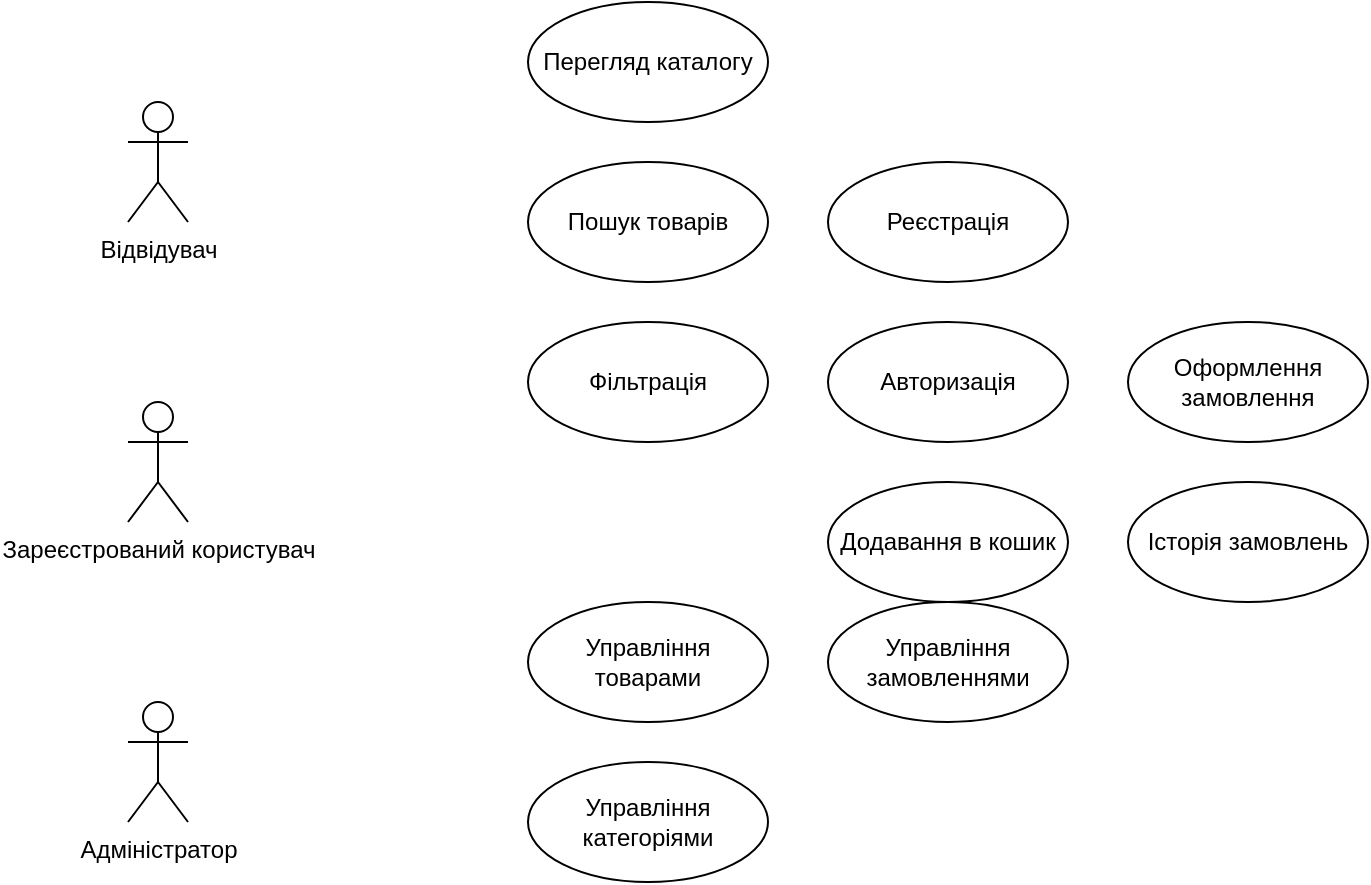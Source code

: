<?xml version="1.0" encoding="UTF-8"?>
<mxfile version="24.6.4" type="device" pages="9">
  <diagram id="usecase" name="Діаграма прецедентів системи ТехноСвіт">
    <mxGraphModel dx="1422" dy="827" grid="1" gridSize="10" guides="1" tooltips="1" connect="1" arrows="1" fold="1" page="1" pageScale="1" pageWidth="827" pageHeight="1169" math="0" shadow="0">
      <root>
        <mxCell id="0"/>
        <mxCell id="1" parent="0"/>
        <mxCell id="3" value="Відвідувач" style="shape=umlActor;verticalLabelPosition=bottom;verticalAlign=top;html=1;outlineConnect=0;" vertex="1" parent="1">
          <mxGeometry x="50" y="150" width="30" height="60" as="geometry"/>
        </mxCell><mxCell id="5" value="Зареєстрований
користувач" style="shape=umlActor;verticalLabelPosition=bottom;verticalAlign=top;html=1;outlineConnect=0;" vertex="1" parent="1">
          <mxGeometry x="50" y="300" width="30" height="60" as="geometry"/>
        </mxCell><mxCell id="7" value="Адміністратор" style="shape=umlActor;verticalLabelPosition=bottom;verticalAlign=top;html=1;outlineConnect=0;" vertex="1" parent="1">
          <mxGeometry x="50" y="450" width="30" height="60" as="geometry"/>
        </mxCell><mxCell id="8" value="Перегляд каталогу" style="ellipse;whiteSpace=wrap;html=1;" vertex="1" parent="1">
          <mxGeometry x="250" y="100" width="120" height="60" as="geometry"/>
        </mxCell><mxCell id="9" value="Пошук товарів" style="ellipse;whiteSpace=wrap;html=1;" vertex="1" parent="1">
          <mxGeometry x="250" y="180" width="120" height="60" as="geometry"/>
        </mxCell><mxCell id="10" value="Фільтрація" style="ellipse;whiteSpace=wrap;html=1;" vertex="1" parent="1">
          <mxGeometry x="250" y="260" width="120" height="60" as="geometry"/>
        </mxCell><mxCell id="11" value="Реєстрація" style="ellipse;whiteSpace=wrap;html=1;" vertex="1" parent="1">
          <mxGeometry x="400" y="180" width="120" height="60" as="geometry"/>
        </mxCell><mxCell id="12" value="Авторизація" style="ellipse;whiteSpace=wrap;html=1;" vertex="1" parent="1">
          <mxGeometry x="400" y="260" width="120" height="60" as="geometry"/>
        </mxCell><mxCell id="13" value="Додавання в кошик" style="ellipse;whiteSpace=wrap;html=1;" vertex="1" parent="1">
          <mxGeometry x="400" y="340" width="120" height="60" as="geometry"/>
        </mxCell><mxCell id="14" value="Оформлення замовлення" style="ellipse;whiteSpace=wrap;html=1;" vertex="1" parent="1">
          <mxGeometry x="550" y="260" width="120" height="60" as="geometry"/>
        </mxCell><mxCell id="15" value="Історія замовлень" style="ellipse;whiteSpace=wrap;html=1;" vertex="1" parent="1">
          <mxGeometry x="550" y="340" width="120" height="60" as="geometry"/>
        </mxCell><mxCell id="16" value="Управління товарами" style="ellipse;whiteSpace=wrap;html=1;" vertex="1" parent="1">
          <mxGeometry x="250" y="400" width="120" height="60" as="geometry"/>
        </mxCell><mxCell id="17" value="Управління категоріями" style="ellipse;whiteSpace=wrap;html=1;" vertex="1" parent="1">
          <mxGeometry x="250" y="480" width="120" height="60" as="geometry"/>
        </mxCell><mxCell id="18" value="Управління замовленнями" style="ellipse;whiteSpace=wrap;html=1;" vertex="1" parent="1">
          <mxGeometry x="400" y="400" width="120" height="60" as="geometry"/>
        </mxCell>
      </root>
    </mxGraphModel>
  </diagram>
<diagram id="er" name="ER-діаграма бази даних системи">
    <mxGraphModel dx="1422" dy="827" grid="1" gridSize="10" guides="1" tooltips="1" connect="1" arrows="1" fold="1" page="1" pageScale="1" pageWidth="827" pageHeight="1169" math="0" shadow="0">
      <root>
        <mxCell id="0"/>
        <mxCell id="1" parent="0"/>
        <mxCell id="19" value="Users" style="swimlane;fontStyle=0;childLayout=stackLayout;horizontal=1;startSize=26;horizontalStack=0;resizeParent=1;resizeParentMax=0;resizeLast=0;collapsible=1;marginBottom=0;align=center;fontSize=14;" vertex="1" parent="1">
          <mxGeometry x="50" y="50" width="200" height="208" as="geometry"/>
        </mxCell><mxCell id="20" value="id (PK, INT)" style="text;strokeColor=none;fillColor=none;spacingLeft=4;spacingRight=4;overflow=hidden;rotatable=0;points=[[0,0.5],[1,0.5]];portConstraint=eastwest;fontSize=12;fontStyle=4;" vertex="1" parent="12">
              <mxGeometry y="26" width="200" height="26" as="geometry"/>
            </mxCell><mxCell id="21" value="name (VARCHAR)" style="text;strokeColor=none;fillColor=none;spacingLeft=4;spacingRight=4;overflow=hidden;rotatable=0;points=[[0,0.5],[1,0.5]];portConstraint=eastwest;fontSize=12;" vertex="1" parent="14">
              <mxGeometry y="52" width="200" height="26" as="geometry"/>
            </mxCell><mxCell id="22" value="email (VARCHAR, UNIQUE)" style="text;strokeColor=none;fillColor=none;spacingLeft=4;spacingRight=4;overflow=hidden;rotatable=0;points=[[0,0.5],[1,0.5]];portConstraint=eastwest;fontSize=12;" vertex="1" parent="16">
              <mxGeometry y="78" width="200" height="26" as="geometry"/>
            </mxCell><mxCell id="23" value="password (VARCHAR)" style="text;strokeColor=none;fillColor=none;spacingLeft=4;spacingRight=4;overflow=hidden;rotatable=0;points=[[0,0.5],[1,0.5]];portConstraint=eastwest;fontSize=12;" vertex="1" parent="18">
              <mxGeometry y="104" width="200" height="26" as="geometry"/>
            </mxCell><mxCell id="24" value="is_admin (BOOLEAN)" style="text;strokeColor=none;fillColor=none;spacingLeft=4;spacingRight=4;overflow=hidden;rotatable=0;points=[[0,0.5],[1,0.5]];portConstraint=eastwest;fontSize=12;" vertex="1" parent="20">
              <mxGeometry y="130" width="200" height="26" as="geometry"/>
            </mxCell><mxCell id="25" value="created_at (TIMESTAMP)" style="text;strokeColor=none;fillColor=none;spacingLeft=4;spacingRight=4;overflow=hidden;rotatable=0;points=[[0,0.5],[1,0.5]];portConstraint=eastwest;fontSize=12;" vertex="1" parent="22">
              <mxGeometry y="156" width="200" height="26" as="geometry"/>
            </mxCell><mxCell id="26" value="updated_at (TIMESTAMP)" style="text;strokeColor=none;fillColor=none;spacingLeft=4;spacingRight=4;overflow=hidden;rotatable=0;points=[[0,0.5],[1,0.5]];portConstraint=eastwest;fontSize=12;" vertex="1" parent="24">
              <mxGeometry y="182" width="200" height="26" as="geometry"/>
            </mxCell><mxCell id="27" value="Categories" style="swimlane;fontStyle=0;childLayout=stackLayout;horizontal=1;startSize=26;horizontalStack=0;resizeParent=1;resizeParentMax=0;resizeLast=0;collapsible=1;marginBottom=0;align=center;fontSize=14;" vertex="1" parent="1">
          <mxGeometry x="300" y="50" width="200" height="286" as="geometry"/>
        </mxCell><mxCell id="28" value="id (PK, INT)" style="text;strokeColor=none;fillColor=none;spacingLeft=4;spacingRight=4;overflow=hidden;rotatable=0;points=[[0,0.5],[1,0.5]];portConstraint=eastwest;fontSize=12;fontStyle=4;" vertex="1" parent="17">
              <mxGeometry y="26" width="200" height="26" as="geometry"/>
            </mxCell><mxCell id="29" value="name_uk (VARCHAR)" style="text;strokeColor=none;fillColor=none;spacingLeft=4;spacingRight=4;overflow=hidden;rotatable=0;points=[[0,0.5],[1,0.5]];portConstraint=eastwest;fontSize=12;" vertex="1" parent="19">
              <mxGeometry y="52" width="200" height="26" as="geometry"/>
            </mxCell><mxCell id="30" value="name_en (VARCHAR)" style="text;strokeColor=none;fillColor=none;spacingLeft=4;spacingRight=4;overflow=hidden;rotatable=0;points=[[0,0.5],[1,0.5]];portConstraint=eastwest;fontSize=12;" vertex="1" parent="21">
              <mxGeometry y="78" width="200" height="26" as="geometry"/>
            </mxCell><mxCell id="31" value="slug (VARCHAR, UNIQUE)" style="text;strokeColor=none;fillColor=none;spacingLeft=4;spacingRight=4;overflow=hidden;rotatable=0;points=[[0,0.5],[1,0.5]];portConstraint=eastwest;fontSize=12;" vertex="1" parent="23">
              <mxGeometry y="104" width="200" height="26" as="geometry"/>
            </mxCell><mxCell id="32" value="description_uk (TEXT)" style="text;strokeColor=none;fillColor=none;spacingLeft=4;spacingRight=4;overflow=hidden;rotatable=0;points=[[0,0.5],[1,0.5]];portConstraint=eastwest;fontSize=12;" vertex="1" parent="25">
              <mxGeometry y="130" width="200" height="26" as="geometry"/>
            </mxCell><mxCell id="33" value="description_en (TEXT)" style="text;strokeColor=none;fillColor=none;spacingLeft=4;spacingRight=4;overflow=hidden;rotatable=0;points=[[0,0.5],[1,0.5]];portConstraint=eastwest;fontSize=12;" vertex="1" parent="27">
              <mxGeometry y="156" width="200" height="26" as="geometry"/>
            </mxCell><mxCell id="34" value="is_active (BOOLEAN)" style="text;strokeColor=none;fillColor=none;spacingLeft=4;spacingRight=4;overflow=hidden;rotatable=0;points=[[0,0.5],[1,0.5]];portConstraint=eastwest;fontSize=12;" vertex="1" parent="29">
              <mxGeometry y="182" width="200" height="26" as="geometry"/>
            </mxCell><mxCell id="35" value="sort_order (INT)" style="text;strokeColor=none;fillColor=none;spacingLeft=4;spacingRight=4;overflow=hidden;rotatable=0;points=[[0,0.5],[1,0.5]];portConstraint=eastwest;fontSize=12;" vertex="1" parent="31">
              <mxGeometry y="208" width="200" height="26" as="geometry"/>
            </mxCell><mxCell id="36" value="created_at (TIMESTAMP)" style="text;strokeColor=none;fillColor=none;spacingLeft=4;spacingRight=4;overflow=hidden;rotatable=0;points=[[0,0.5],[1,0.5]];portConstraint=eastwest;fontSize=12;" vertex="1" parent="33">
              <mxGeometry y="234" width="200" height="26" as="geometry"/>
            </mxCell><mxCell id="37" value="updated_at (TIMESTAMP)" style="text;strokeColor=none;fillColor=none;spacingLeft=4;spacingRight=4;overflow=hidden;rotatable=0;points=[[0,0.5],[1,0.5]];portConstraint=eastwest;fontSize=12;" vertex="1" parent="35">
              <mxGeometry y="260" width="200" height="26" as="geometry"/>
            </mxCell><mxCell id="38" value="Products" style="swimlane;fontStyle=0;childLayout=stackLayout;horizontal=1;startSize=26;horizontalStack=0;resizeParent=1;resizeParentMax=0;resizeLast=0;collapsible=1;marginBottom=0;align=center;fontSize=14;" vertex="1" parent="1">
          <mxGeometry x="550" y="50" width="200" height="286" as="geometry"/>
        </mxCell><mxCell id="39" value="id (PK, INT)" style="text;strokeColor=none;fillColor=none;spacingLeft=4;spacingRight=4;overflow=hidden;rotatable=0;points=[[0,0.5],[1,0.5]];portConstraint=eastwest;fontSize=12;fontStyle=4;" vertex="1" parent="28">
              <mxGeometry y="26" width="200" height="26" as="geometry"/>
            </mxCell><mxCell id="40" value="category_id (FK, INT)" style="text;strokeColor=none;fillColor=none;spacingLeft=4;spacingRight=4;overflow=hidden;rotatable=0;points=[[0,0.5],[1,0.5]];portConstraint=eastwest;fontSize=12;fontStyle=2;" vertex="1" parent="30">
              <mxGeometry y="52" width="200" height="26" as="geometry"/>
            </mxCell><mxCell id="41" value="name_uk (VARCHAR)" style="text;strokeColor=none;fillColor=none;spacingLeft=4;spacingRight=4;overflow=hidden;rotatable=0;points=[[0,0.5],[1,0.5]];portConstraint=eastwest;fontSize=12;" vertex="1" parent="32">
              <mxGeometry y="78" width="200" height="26" as="geometry"/>
            </mxCell><mxCell id="42" value="name_en (VARCHAR)" style="text;strokeColor=none;fillColor=none;spacingLeft=4;spacingRight=4;overflow=hidden;rotatable=0;points=[[0,0.5],[1,0.5]];portConstraint=eastwest;fontSize=12;" vertex="1" parent="34">
              <mxGeometry y="104" width="200" height="26" as="geometry"/>
            </mxCell><mxCell id="43" value="price (DECIMAL)" style="text;strokeColor=none;fillColor=none;spacingLeft=4;spacingRight=4;overflow=hidden;rotatable=0;points=[[0,0.5],[1,0.5]];portConstraint=eastwest;fontSize=12;" vertex="1" parent="36">
              <mxGeometry y="130" width="200" height="26" as="geometry"/>
            </mxCell><mxCell id="44" value="quantity (INT)" style="text;strokeColor=none;fillColor=none;spacingLeft=4;spacingRight=4;overflow=hidden;rotatable=0;points=[[0,0.5],[1,0.5]];portConstraint=eastwest;fontSize=12;" vertex="1" parent="38">
              <mxGeometry y="156" width="200" height="26" as="geometry"/>
            </mxCell><mxCell id="45" value="images (JSON)" style="text;strokeColor=none;fillColor=none;spacingLeft=4;spacingRight=4;overflow=hidden;rotatable=0;points=[[0,0.5],[1,0.5]];portConstraint=eastwest;fontSize=12;" vertex="1" parent="40">
              <mxGeometry y="182" width="200" height="26" as="geometry"/>
            </mxCell><mxCell id="46" value="is_active (BOOLEAN)" style="text;strokeColor=none;fillColor=none;spacingLeft=4;spacingRight=4;overflow=hidden;rotatable=0;points=[[0,0.5],[1,0.5]];portConstraint=eastwest;fontSize=12;" vertex="1" parent="42">
              <mxGeometry y="208" width="200" height="26" as="geometry"/>
            </mxCell><mxCell id="47" value="created_at (TIMESTAMP)" style="text;strokeColor=none;fillColor=none;spacingLeft=4;spacingRight=4;overflow=hidden;rotatable=0;points=[[0,0.5],[1,0.5]];portConstraint=eastwest;fontSize=12;" vertex="1" parent="44">
              <mxGeometry y="234" width="200" height="26" as="geometry"/>
            </mxCell><mxCell id="48" value="updated_at (TIMESTAMP)" style="text;strokeColor=none;fillColor=none;spacingLeft=4;spacingRight=4;overflow=hidden;rotatable=0;points=[[0,0.5],[1,0.5]];portConstraint=eastwest;fontSize=12;" vertex="1" parent="46">
              <mxGeometry y="260" width="200" height="26" as="geometry"/>
            </mxCell><mxCell id="49" value="Orders" style="swimlane;fontStyle=0;childLayout=stackLayout;horizontal=1;startSize=26;horizontalStack=0;resizeParent=1;resizeParentMax=0;resizeLast=0;collapsible=1;marginBottom=0;align=center;fontSize=14;" vertex="1" parent="1">
          <mxGeometry x="50" y="350" width="200" height="234" as="geometry"/>
        </mxCell><mxCell id="50" value="id (PK, INT)" style="text;strokeColor=none;fillColor=none;spacingLeft=4;spacingRight=4;overflow=hidden;rotatable=0;points=[[0,0.5],[1,0.5]];portConstraint=eastwest;fontSize=12;fontStyle=4;" vertex="1" parent="41">
              <mxGeometry y="26" width="200" height="26" as="geometry"/>
            </mxCell><mxCell id="51" value="user_id (FK, INT)" style="text;strokeColor=none;fillColor=none;spacingLeft=4;spacingRight=4;overflow=hidden;rotatable=0;points=[[0,0.5],[1,0.5]];portConstraint=eastwest;fontSize=12;fontStyle=2;" vertex="1" parent="43">
              <mxGeometry y="52" width="200" height="26" as="geometry"/>
            </mxCell><mxCell id="52" value="total_amount (DECIMAL)" style="text;strokeColor=none;fillColor=none;spacingLeft=4;spacingRight=4;overflow=hidden;rotatable=0;points=[[0,0.5],[1,0.5]];portConstraint=eastwest;fontSize=12;" vertex="1" parent="45">
              <mxGeometry y="78" width="200" height="26" as="geometry"/>
            </mxCell><mxCell id="53" value="status (ENUM)" style="text;strokeColor=none;fillColor=none;spacingLeft=4;spacingRight=4;overflow=hidden;rotatable=0;points=[[0,0.5],[1,0.5]];portConstraint=eastwest;fontSize=12;" vertex="1" parent="47">
              <mxGeometry y="104" width="200" height="26" as="geometry"/>
            </mxCell><mxCell id="54" value="customer_name (VARCHAR)" style="text;strokeColor=none;fillColor=none;spacingLeft=4;spacingRight=4;overflow=hidden;rotatable=0;points=[[0,0.5],[1,0.5]];portConstraint=eastwest;fontSize=12;" vertex="1" parent="49">
              <mxGeometry y="130" width="200" height="26" as="geometry"/>
            </mxCell><mxCell id="55" value="shipping_address (TEXT)" style="text;strokeColor=none;fillColor=none;spacingLeft=4;spacingRight=4;overflow=hidden;rotatable=0;points=[[0,0.5],[1,0.5]];portConstraint=eastwest;fontSize=12;" vertex="1" parent="51">
              <mxGeometry y="156" width="200" height="26" as="geometry"/>
            </mxCell><mxCell id="56" value="created_at (TIMESTAMP)" style="text;strokeColor=none;fillColor=none;spacingLeft=4;spacingRight=4;overflow=hidden;rotatable=0;points=[[0,0.5],[1,0.5]];portConstraint=eastwest;fontSize=12;" vertex="1" parent="53">
              <mxGeometry y="182" width="200" height="26" as="geometry"/>
            </mxCell><mxCell id="57" value="updated_at (TIMESTAMP)" style="text;strokeColor=none;fillColor=none;spacingLeft=4;spacingRight=4;overflow=hidden;rotatable=0;points=[[0,0.5],[1,0.5]];portConstraint=eastwest;fontSize=12;" vertex="1" parent="55">
              <mxGeometry y="208" width="200" height="26" as="geometry"/>
            </mxCell><mxCell id="58" value="Order_Items" style="swimlane;fontStyle=0;childLayout=stackLayout;horizontal=1;startSize=26;horizontalStack=0;resizeParent=1;resizeParentMax=0;resizeLast=0;collapsible=1;marginBottom=0;align=center;fontSize=14;" vertex="1" parent="1">
          <mxGeometry x="300" y="350" width="200" height="208" as="geometry"/>
        </mxCell><mxCell id="59" value="id (PK, INT)" style="text;strokeColor=none;fillColor=none;spacingLeft=4;spacingRight=4;overflow=hidden;rotatable=0;points=[[0,0.5],[1,0.5]];portConstraint=eastwest;fontSize=12;fontStyle=4;" vertex="1" parent="51">
              <mxGeometry y="26" width="200" height="26" as="geometry"/>
            </mxCell><mxCell id="60" value="order_id (FK, INT)" style="text;strokeColor=none;fillColor=none;spacingLeft=4;spacingRight=4;overflow=hidden;rotatable=0;points=[[0,0.5],[1,0.5]];portConstraint=eastwest;fontSize=12;fontStyle=2;" vertex="1" parent="53">
              <mxGeometry y="52" width="200" height="26" as="geometry"/>
            </mxCell><mxCell id="61" value="product_id (FK, INT)" style="text;strokeColor=none;fillColor=none;spacingLeft=4;spacingRight=4;overflow=hidden;rotatable=0;points=[[0,0.5],[1,0.5]];portConstraint=eastwest;fontSize=12;fontStyle=2;" vertex="1" parent="55">
              <mxGeometry y="78" width="200" height="26" as="geometry"/>
            </mxCell><mxCell id="62" value="quantity (INT)" style="text;strokeColor=none;fillColor=none;spacingLeft=4;spacingRight=4;overflow=hidden;rotatable=0;points=[[0,0.5],[1,0.5]];portConstraint=eastwest;fontSize=12;" vertex="1" parent="57">
              <mxGeometry y="104" width="200" height="26" as="geometry"/>
            </mxCell><mxCell id="63" value="price (DECIMAL)" style="text;strokeColor=none;fillColor=none;spacingLeft=4;spacingRight=4;overflow=hidden;rotatable=0;points=[[0,0.5],[1,0.5]];portConstraint=eastwest;fontSize=12;" vertex="1" parent="59">
              <mxGeometry y="130" width="200" height="26" as="geometry"/>
            </mxCell><mxCell id="64" value="created_at (TIMESTAMP)" style="text;strokeColor=none;fillColor=none;spacingLeft=4;spacingRight=4;overflow=hidden;rotatable=0;points=[[0,0.5],[1,0.5]];portConstraint=eastwest;fontSize=12;" vertex="1" parent="61">
              <mxGeometry y="156" width="200" height="26" as="geometry"/>
            </mxCell><mxCell id="65" value="updated_at (TIMESTAMP)" style="text;strokeColor=none;fillColor=none;spacingLeft=4;spacingRight=4;overflow=hidden;rotatable=0;points=[[0,0.5],[1,0.5]];portConstraint=eastwest;fontSize=12;" vertex="1" parent="63">
              <mxGeometry y="182" width="200" height="26" as="geometry"/>
            </mxCell><mxCell id="66" value="Cart_Items" style="swimlane;fontStyle=0;childLayout=stackLayout;horizontal=1;startSize=26;horizontalStack=0;resizeParent=1;resizeParentMax=0;resizeLast=0;collapsible=1;marginBottom=0;align=center;fontSize=14;" vertex="1" parent="1">
          <mxGeometry x="550" y="350" width="200" height="182" as="geometry"/>
        </mxCell><mxCell id="67" value="id (PK, INT)" style="text;strokeColor=none;fillColor=none;spacingLeft=4;spacingRight=4;overflow=hidden;rotatable=0;points=[[0,0.5],[1,0.5]];portConstraint=eastwest;fontSize=12;fontStyle=4;" vertex="1" parent="60">
              <mxGeometry y="26" width="200" height="26" as="geometry"/>
            </mxCell><mxCell id="68" value="user_id (FK, INT)" style="text;strokeColor=none;fillColor=none;spacingLeft=4;spacingRight=4;overflow=hidden;rotatable=0;points=[[0,0.5],[1,0.5]];portConstraint=eastwest;fontSize=12;fontStyle=2;" vertex="1" parent="62">
              <mxGeometry y="52" width="200" height="26" as="geometry"/>
            </mxCell><mxCell id="69" value="product_id (FK, INT)" style="text;strokeColor=none;fillColor=none;spacingLeft=4;spacingRight=4;overflow=hidden;rotatable=0;points=[[0,0.5],[1,0.5]];portConstraint=eastwest;fontSize=12;fontStyle=2;" vertex="1" parent="64">
              <mxGeometry y="78" width="200" height="26" as="geometry"/>
            </mxCell><mxCell id="70" value="quantity (INT)" style="text;strokeColor=none;fillColor=none;spacingLeft=4;spacingRight=4;overflow=hidden;rotatable=0;points=[[0,0.5],[1,0.5]];portConstraint=eastwest;fontSize=12;" vertex="1" parent="66">
              <mxGeometry y="104" width="200" height="26" as="geometry"/>
            </mxCell><mxCell id="71" value="created_at (TIMESTAMP)" style="text;strokeColor=none;fillColor=none;spacingLeft=4;spacingRight=4;overflow=hidden;rotatable=0;points=[[0,0.5],[1,0.5]];portConstraint=eastwest;fontSize=12;" vertex="1" parent="68">
              <mxGeometry y="130" width="200" height="26" as="geometry"/>
            </mxCell><mxCell id="72" value="updated_at (TIMESTAMP)" style="text;strokeColor=none;fillColor=none;spacingLeft=4;spacingRight=4;overflow=hidden;rotatable=0;points=[[0,0.5],[1,0.5]];portConstraint=eastwest;fontSize=12;" vertex="1" parent="70">
              <mxGeometry y="156" width="200" height="26" as="geometry"/>
            </mxCell>
      </root>
    </mxGraphModel>
  </diagram>
<diagram id="class" name="Діаграма класів системи ТехноСвіт">
    <mxGraphModel dx="1422" dy="827" grid="1" gridSize="10" guides="1" tooltips="1" connect="1" arrows="1" fold="1" page="1" pageScale="1" pageWidth="827" pageHeight="1169" math="0" shadow="0">
      <root>
        <mxCell id="0"/>
        <mxCell id="1" parent="0"/>
        <mxCell id="73" value="User" style="swimlane;fontStyle=1;align=center;verticalAlign=top;childLayout=stackLayout;horizontal=1;startSize=26;horizontalStack=0;resizeParent=1;resizeParentMax=0;resizeLast=0;collapsible=1;marginBottom=0;" vertex="1" parent="1">
          <mxGeometry x="50" y="50" width="200" height="246" as="geometry"/>
        </mxCell><mxCell id="74" value="- id: int" style="text;strokeColor=none;fillColor=none;align=left;verticalAlign=top;spacingLeft=4;spacingRight=4;overflow=hidden;rotatable=0;points=[[0,0.5],[1,0.5]];portConstraint=eastwest;" vertex="1" parent="63">
              <mxGeometry y="26" width="200" height="20" as="geometry"/>
            </mxCell><mxCell id="75" value="- name: string" style="text;strokeColor=none;fillColor=none;align=left;verticalAlign=top;spacingLeft=4;spacingRight=4;overflow=hidden;rotatable=0;points=[[0,0.5],[1,0.5]];portConstraint=eastwest;" vertex="1" parent="64">
              <mxGeometry y="26" width="200" height="20" as="geometry"/>
            </mxCell><mxCell id="76" value="- email: string" style="text;strokeColor=none;fillColor=none;align=left;verticalAlign=top;spacingLeft=4;spacingRight=4;overflow=hidden;rotatable=0;points=[[0,0.5],[1,0.5]];portConstraint=eastwest;" vertex="1" parent="65">
              <mxGeometry y="26" width="200" height="20" as="geometry"/>
            </mxCell><mxCell id="77" value="- password: string" style="text;strokeColor=none;fillColor=none;align=left;verticalAlign=top;spacingLeft=4;spacingRight=4;overflow=hidden;rotatable=0;points=[[0,0.5],[1,0.5]];portConstraint=eastwest;" vertex="1" parent="66">
              <mxGeometry y="26" width="200" height="20" as="geometry"/>
            </mxCell><mxCell id="78" value="- is_admin: boolean" style="text;strokeColor=none;fillColor=none;align=left;verticalAlign=top;spacingLeft=4;spacingRight=4;overflow=hidden;rotatable=0;points=[[0,0.5],[1,0.5]];portConstraint=eastwest;" vertex="1" parent="67">
              <mxGeometry y="26" width="200" height="20" as="geometry"/>
            </mxCell><mxCell id="79" value="" style="line;strokeWidth=1;fillColor=none;align=left;verticalAlign=middle;spacingTop=-1;spacingLeft=3;spacingRight=3;rotatable=0;labelPosition=right;points=[];portConstraint=eastwest;" vertex="1" parent="67">
          <mxGeometry y="126" width="200" height="8" as="geometry"/>
        </mxCell><mxCell id="80" value="+ register(): boolean" style="text;strokeColor=none;fillColor=none;align=left;verticalAlign=top;spacingLeft=4;spacingRight=4;overflow=hidden;rotatable=0;points=[[0,0.5],[1,0.5]];portConstraint=eastwest;" vertex="1" parent="72">
              <mxGeometry y="134" width="200" height="20" as="geometry"/>
            </mxCell><mxCell id="81" value="+ login(): boolean" style="text;strokeColor=none;fillColor=none;align=left;verticalAlign=top;spacingLeft=4;spacingRight=4;overflow=hidden;rotatable=0;points=[[0,0.5],[1,0.5]];portConstraint=eastwest;" vertex="1" parent="73">
              <mxGeometry y="134" width="200" height="20" as="geometry"/>
            </mxCell><mxCell id="82" value="+ logout(): void" style="text;strokeColor=none;fillColor=none;align=left;verticalAlign=top;spacingLeft=4;spacingRight=4;overflow=hidden;rotatable=0;points=[[0,0.5],[1,0.5]];portConstraint=eastwest;" vertex="1" parent="74">
              <mxGeometry y="134" width="200" height="20" as="geometry"/>
            </mxCell><mxCell id="83" value="+ updateProfile(): boolean" style="text;strokeColor=none;fillColor=none;align=left;verticalAlign=top;spacingLeft=4;spacingRight=4;overflow=hidden;rotatable=0;points=[[0,0.5],[1,0.5]];portConstraint=eastwest;" vertex="1" parent="75">
              <mxGeometry y="134" width="200" height="20" as="geometry"/>
            </mxCell><mxCell id="84" value="+ getOrders(): Order[]" style="text;strokeColor=none;fillColor=none;align=left;verticalAlign=top;spacingLeft=4;spacingRight=4;overflow=hidden;rotatable=0;points=[[0,0.5],[1,0.5]];portConstraint=eastwest;" vertex="1" parent="76">
              <mxGeometry y="134" width="200" height="20" as="geometry"/>
            </mxCell><mxCell id="85" value="Category" style="swimlane;fontStyle=1;align=center;verticalAlign=top;childLayout=stackLayout;horizontal=1;startSize=26;horizontalStack=0;resizeParent=1;resizeParentMax=0;resizeLast=0;collapsible=1;marginBottom=0;" vertex="1" parent="1">
          <mxGeometry x="300" y="50" width="200" height="246" as="geometry"/>
        </mxCell><mxCell id="86" value="- id: int" style="text;strokeColor=none;fillColor=none;align=left;verticalAlign=top;spacingLeft=4;spacingRight=4;overflow=hidden;rotatable=0;points=[[0,0.5],[1,0.5]];portConstraint=eastwest;" vertex="1" parent="75">
              <mxGeometry y="26" width="200" height="20" as="geometry"/>
            </mxCell><mxCell id="87" value="- name_uk: string" style="text;strokeColor=none;fillColor=none;align=left;verticalAlign=top;spacingLeft=4;spacingRight=4;overflow=hidden;rotatable=0;points=[[0,0.5],[1,0.5]];portConstraint=eastwest;" vertex="1" parent="76">
              <mxGeometry y="26" width="200" height="20" as="geometry"/>
            </mxCell><mxCell id="88" value="- name_en: string" style="text;strokeColor=none;fillColor=none;align=left;verticalAlign=top;spacingLeft=4;spacingRight=4;overflow=hidden;rotatable=0;points=[[0,0.5],[1,0.5]];portConstraint=eastwest;" vertex="1" parent="77">
              <mxGeometry y="26" width="200" height="20" as="geometry"/>
            </mxCell><mxCell id="89" value="- slug: string" style="text;strokeColor=none;fillColor=none;align=left;verticalAlign=top;spacingLeft=4;spacingRight=4;overflow=hidden;rotatable=0;points=[[0,0.5],[1,0.5]];portConstraint=eastwest;" vertex="1" parent="78">
              <mxGeometry y="26" width="200" height="20" as="geometry"/>
            </mxCell><mxCell id="90" value="- is_active: boolean" style="text;strokeColor=none;fillColor=none;align=left;verticalAlign=top;spacingLeft=4;spacingRight=4;overflow=hidden;rotatable=0;points=[[0,0.5],[1,0.5]];portConstraint=eastwest;" vertex="1" parent="79">
              <mxGeometry y="26" width="200" height="20" as="geometry"/>
            </mxCell><mxCell id="91" value="" style="line;strokeWidth=1;fillColor=none;align=left;verticalAlign=middle;spacingTop=-1;spacingLeft=3;spacingRight=3;rotatable=0;labelPosition=right;points=[];portConstraint=eastwest;" vertex="1" parent="79">
          <mxGeometry y="126" width="200" height="8" as="geometry"/>
        </mxCell><mxCell id="92" value="+ create(): boolean" style="text;strokeColor=none;fillColor=none;align=left;verticalAlign=top;spacingLeft=4;spacingRight=4;overflow=hidden;rotatable=0;points=[[0,0.5],[1,0.5]];portConstraint=eastwest;" vertex="1" parent="84">
              <mxGeometry y="134" width="200" height="20" as="geometry"/>
            </mxCell><mxCell id="93" value="+ update(): boolean" style="text;strokeColor=none;fillColor=none;align=left;verticalAlign=top;spacingLeft=4;spacingRight=4;overflow=hidden;rotatable=0;points=[[0,0.5],[1,0.5]];portConstraint=eastwest;" vertex="1" parent="85">
              <mxGeometry y="134" width="200" height="20" as="geometry"/>
            </mxCell><mxCell id="94" value="+ delete(): boolean" style="text;strokeColor=none;fillColor=none;align=left;verticalAlign=top;spacingLeft=4;spacingRight=4;overflow=hidden;rotatable=0;points=[[0,0.5],[1,0.5]];portConstraint=eastwest;" vertex="1" parent="86">
              <mxGeometry y="134" width="200" height="20" as="geometry"/>
            </mxCell><mxCell id="95" value="+ getProducts(): Product[]" style="text;strokeColor=none;fillColor=none;align=left;verticalAlign=top;spacingLeft=4;spacingRight=4;overflow=hidden;rotatable=0;points=[[0,0.5],[1,0.5]];portConstraint=eastwest;" vertex="1" parent="87">
              <mxGeometry y="134" width="200" height="20" as="geometry"/>
            </mxCell><mxCell id="96" value="+ isActive(): boolean" style="text;strokeColor=none;fillColor=none;align=left;verticalAlign=top;spacingLeft=4;spacingRight=4;overflow=hidden;rotatable=0;points=[[0,0.5],[1,0.5]];portConstraint=eastwest;" vertex="1" parent="88">
              <mxGeometry y="134" width="200" height="20" as="geometry"/>
            </mxCell><mxCell id="97" value="Product" style="swimlane;fontStyle=1;align=center;verticalAlign=top;childLayout=stackLayout;horizontal=1;startSize=26;horizontalStack=0;resizeParent=1;resizeParentMax=0;resizeLast=0;collapsible=1;marginBottom=0;" vertex="1" parent="1">
          <mxGeometry x="550" y="50" width="200" height="286" as="geometry"/>
        </mxCell><mxCell id="98" value="- id: int" style="text;strokeColor=none;fillColor=none;align=left;verticalAlign=top;spacingLeft=4;spacingRight=4;overflow=hidden;rotatable=0;points=[[0,0.5],[1,0.5]];portConstraint=eastwest;" vertex="1" parent="85">
              <mxGeometry y="26" width="200" height="20" as="geometry"/>
            </mxCell><mxCell id="99" value="- category_id: int" style="text;strokeColor=none;fillColor=none;align=left;verticalAlign=top;spacingLeft=4;spacingRight=4;overflow=hidden;rotatable=0;points=[[0,0.5],[1,0.5]];portConstraint=eastwest;" vertex="1" parent="86">
              <mxGeometry y="26" width="200" height="20" as="geometry"/>
            </mxCell><mxCell id="100" value="- name_uk: string" style="text;strokeColor=none;fillColor=none;align=left;verticalAlign=top;spacingLeft=4;spacingRight=4;overflow=hidden;rotatable=0;points=[[0,0.5],[1,0.5]];portConstraint=eastwest;" vertex="1" parent="87">
              <mxGeometry y="26" width="200" height="20" as="geometry"/>
            </mxCell><mxCell id="101" value="- price: decimal" style="text;strokeColor=none;fillColor=none;align=left;verticalAlign=top;spacingLeft=4;spacingRight=4;overflow=hidden;rotatable=0;points=[[0,0.5],[1,0.5]];portConstraint=eastwest;" vertex="1" parent="88">
              <mxGeometry y="26" width="200" height="20" as="geometry"/>
            </mxCell><mxCell id="102" value="- quantity: int" style="text;strokeColor=none;fillColor=none;align=left;verticalAlign=top;spacingLeft=4;spacingRight=4;overflow=hidden;rotatable=0;points=[[0,0.5],[1,0.5]];portConstraint=eastwest;" vertex="1" parent="89">
              <mxGeometry y="26" width="200" height="20" as="geometry"/>
            </mxCell><mxCell id="103" value="- images: array" style="text;strokeColor=none;fillColor=none;align=left;verticalAlign=top;spacingLeft=4;spacingRight=4;overflow=hidden;rotatable=0;points=[[0,0.5],[1,0.5]];portConstraint=eastwest;" vertex="1" parent="90">
              <mxGeometry y="26" width="200" height="20" as="geometry"/>
            </mxCell><mxCell id="104" value="" style="line;strokeWidth=1;fillColor=none;align=left;verticalAlign=middle;spacingTop=-1;spacingLeft=3;spacingRight=3;rotatable=0;labelPosition=right;points=[];portConstraint=eastwest;" vertex="1" parent="90">
          <mxGeometry y="146" width="200" height="8" as="geometry"/>
        </mxCell><mxCell id="105" value="+ create(): boolean" style="text;strokeColor=none;fillColor=none;align=left;verticalAlign=top;spacingLeft=4;spacingRight=4;overflow=hidden;rotatable=0;points=[[0,0.5],[1,0.5]];portConstraint=eastwest;" vertex="1" parent="96">
              <mxGeometry y="154" width="200" height="20" as="geometry"/>
            </mxCell><mxCell id="106" value="+ update(): boolean" style="text;strokeColor=none;fillColor=none;align=left;verticalAlign=top;spacingLeft=4;spacingRight=4;overflow=hidden;rotatable=0;points=[[0,0.5],[1,0.5]];portConstraint=eastwest;" vertex="1" parent="97">
              <mxGeometry y="154" width="200" height="20" as="geometry"/>
            </mxCell><mxCell id="107" value="+ delete(): boolean" style="text;strokeColor=none;fillColor=none;align=left;verticalAlign=top;spacingLeft=4;spacingRight=4;overflow=hidden;rotatable=0;points=[[0,0.5],[1,0.5]];portConstraint=eastwest;" vertex="1" parent="98">
              <mxGeometry y="154" width="200" height="20" as="geometry"/>
            </mxCell><mxCell id="108" value="+ getCategory(): Category" style="text;strokeColor=none;fillColor=none;align=left;verticalAlign=top;spacingLeft=4;spacingRight=4;overflow=hidden;rotatable=0;points=[[0,0.5],[1,0.5]];portConstraint=eastwest;" vertex="1" parent="99">
              <mxGeometry y="154" width="200" height="20" as="geometry"/>
            </mxCell><mxCell id="109" value="+ isInStock(): boolean" style="text;strokeColor=none;fillColor=none;align=left;verticalAlign=top;spacingLeft=4;spacingRight=4;overflow=hidden;rotatable=0;points=[[0,0.5],[1,0.5]];portConstraint=eastwest;" vertex="1" parent="100">
              <mxGeometry y="154" width="200" height="20" as="geometry"/>
            </mxCell><mxCell id="110" value="+ getMainImage(): string" style="text;strokeColor=none;fillColor=none;align=left;verticalAlign=top;spacingLeft=4;spacingRight=4;overflow=hidden;rotatable=0;points=[[0,0.5],[1,0.5]];portConstraint=eastwest;" vertex="1" parent="101">
              <mxGeometry y="154" width="200" height="20" as="geometry"/>
            </mxCell>
      </root>
    </mxGraphModel>
  </diagram>
<diagram id="activity" name="Діаграма діяльності - Процес оформлення замовлення">
    <mxGraphModel dx="1422" dy="827" grid="1" gridSize="10" guides="1" tooltips="1" connect="1" arrows="1" fold="1" page="1" pageScale="1" pageWidth="827" pageHeight="1169" math="0" shadow="0">
      <root>
        <mxCell id="0"/>
        <mxCell id="1" parent="0"/>
        <mxCell id="111" value="Діаграма діяльності - Процес оформлення замовлення

(Створіть цю діаграму відповідно до опису в DIAGRAMS_KOSYANCHUK.md)" style="rounded=1;whiteSpace=wrap;html=1;fillColor=#fff2cc;strokeColor=#d6b656;" vertex="1" parent="1">
          <mxGeometry x="100" y="100" width="300" height="100" as="geometry"/>
        </mxCell>
      </root>
    </mxGraphModel>
  </diagram>
<diagram id="sequence" name="Діаграма послідовності - Додавання товару в кошик">
    <mxGraphModel dx="1422" dy="827" grid="1" gridSize="10" guides="1" tooltips="1" connect="1" arrows="1" fold="1" page="1" pageScale="1" pageWidth="827" pageHeight="1169" math="0" shadow="0">
      <root>
        <mxCell id="0"/>
        <mxCell id="1" parent="0"/>
        <mxCell id="112" value="Діаграма послідовності - Додавання товару в кошик

(Створіть цю діаграму відповідно до опису в DIAGRAMS_KOSYANCHUK.md)" style="rounded=1;whiteSpace=wrap;html=1;fillColor=#fff2cc;strokeColor=#d6b656;" vertex="1" parent="1">
          <mxGeometry x="100" y="100" width="300" height="100" as="geometry"/>
        </mxCell>
      </root>
    </mxGraphModel>
  </diagram>
<diagram id="bpmn" name="BPMN діаграма - Бізнес-процес управління замовленнями">
    <mxGraphModel dx="1422" dy="827" grid="1" gridSize="10" guides="1" tooltips="1" connect="1" arrows="1" fold="1" page="1" pageScale="1" pageWidth="827" pageHeight="1169" math="0" shadow="0">
      <root>
        <mxCell id="0"/>
        <mxCell id="1" parent="0"/>
        <mxCell id="113" value="BPMN діаграма - Бізнес-процес управління замовленнями

(Створіть цю діаграму відповідно до опису в DIAGRAMS_KOSYANCHUK.md)" style="rounded=1;whiteSpace=wrap;html=1;fillColor=#fff2cc;strokeColor=#d6b656;" vertex="1" parent="1">
          <mxGeometry x="100" y="100" width="300" height="100" as="geometry"/>
        </mxCell>
      </root>
    </mxGraphModel>
  </diagram>
<diagram id="dfd" name="DFD - Діаграма потоків даних рівень 0">
    <mxGraphModel dx="1422" dy="827" grid="1" gridSize="10" guides="1" tooltips="1" connect="1" arrows="1" fold="1" page="1" pageScale="1" pageWidth="827" pageHeight="1169" math="0" shadow="0">
      <root>
        <mxCell id="0"/>
        <mxCell id="1" parent="0"/>
        <mxCell id="114" value="DFD - Діаграма потоків даних рівень 0

(Створіть цю діаграму відповідно до опису в DIAGRAMS_KOSYANCHUK.md)" style="rounded=1;whiteSpace=wrap;html=1;fillColor=#fff2cc;strokeColor=#d6b656;" vertex="1" parent="1">
          <mxGeometry x="100" y="100" width="300" height="100" as="geometry"/>
        </mxCell>
      </root>
    </mxGraphModel>
  </diagram>
<diagram id="sadt" name="SADT діаграма - Контекстна діаграма системи">
    <mxGraphModel dx="1422" dy="827" grid="1" gridSize="10" guides="1" tooltips="1" connect="1" arrows="1" fold="1" page="1" pageScale="1" pageWidth="827" pageHeight="1169" math="0" shadow="0">
      <root>
        <mxCell id="0"/>
        <mxCell id="1" parent="0"/>
        <mxCell id="115" value="SADT діаграма - Контекстна діаграма системи

(Створіть цю діаграму відповідно до опису в DIAGRAMS_KOSYANCHUK.md)" style="rounded=1;whiteSpace=wrap;html=1;fillColor=#fff2cc;strokeColor=#d6b656;" vertex="1" parent="1">
          <mxGeometry x="100" y="100" width="300" height="100" as="geometry"/>
        </mxCell>
      </root>
    </mxGraphModel>
  </diagram>
<diagram id="architecture" name="Архітектурна діаграма системи ТехноСвіт">
    <mxGraphModel dx="1422" dy="827" grid="1" gridSize="10" guides="1" tooltips="1" connect="1" arrows="1" fold="1" page="1" pageScale="1" pageWidth="827" pageHeight="1169" math="0" shadow="0">
      <root>
        <mxCell id="0"/>
        <mxCell id="1" parent="0"/>
        <mxCell id="116" value="Архітектурна діаграма системи ТехноСвіт

(Створіть цю діаграму відповідно до опису в DIAGRAMS_KOSYANCHUK.md)" style="rounded=1;whiteSpace=wrap;html=1;fillColor=#fff2cc;strokeColor=#d6b656;" vertex="1" parent="1">
          <mxGeometry x="100" y="100" width="300" height="100" as="geometry"/>
        </mxCell>
      </root>
    </mxGraphModel>
  </diagram>
</mxfile>